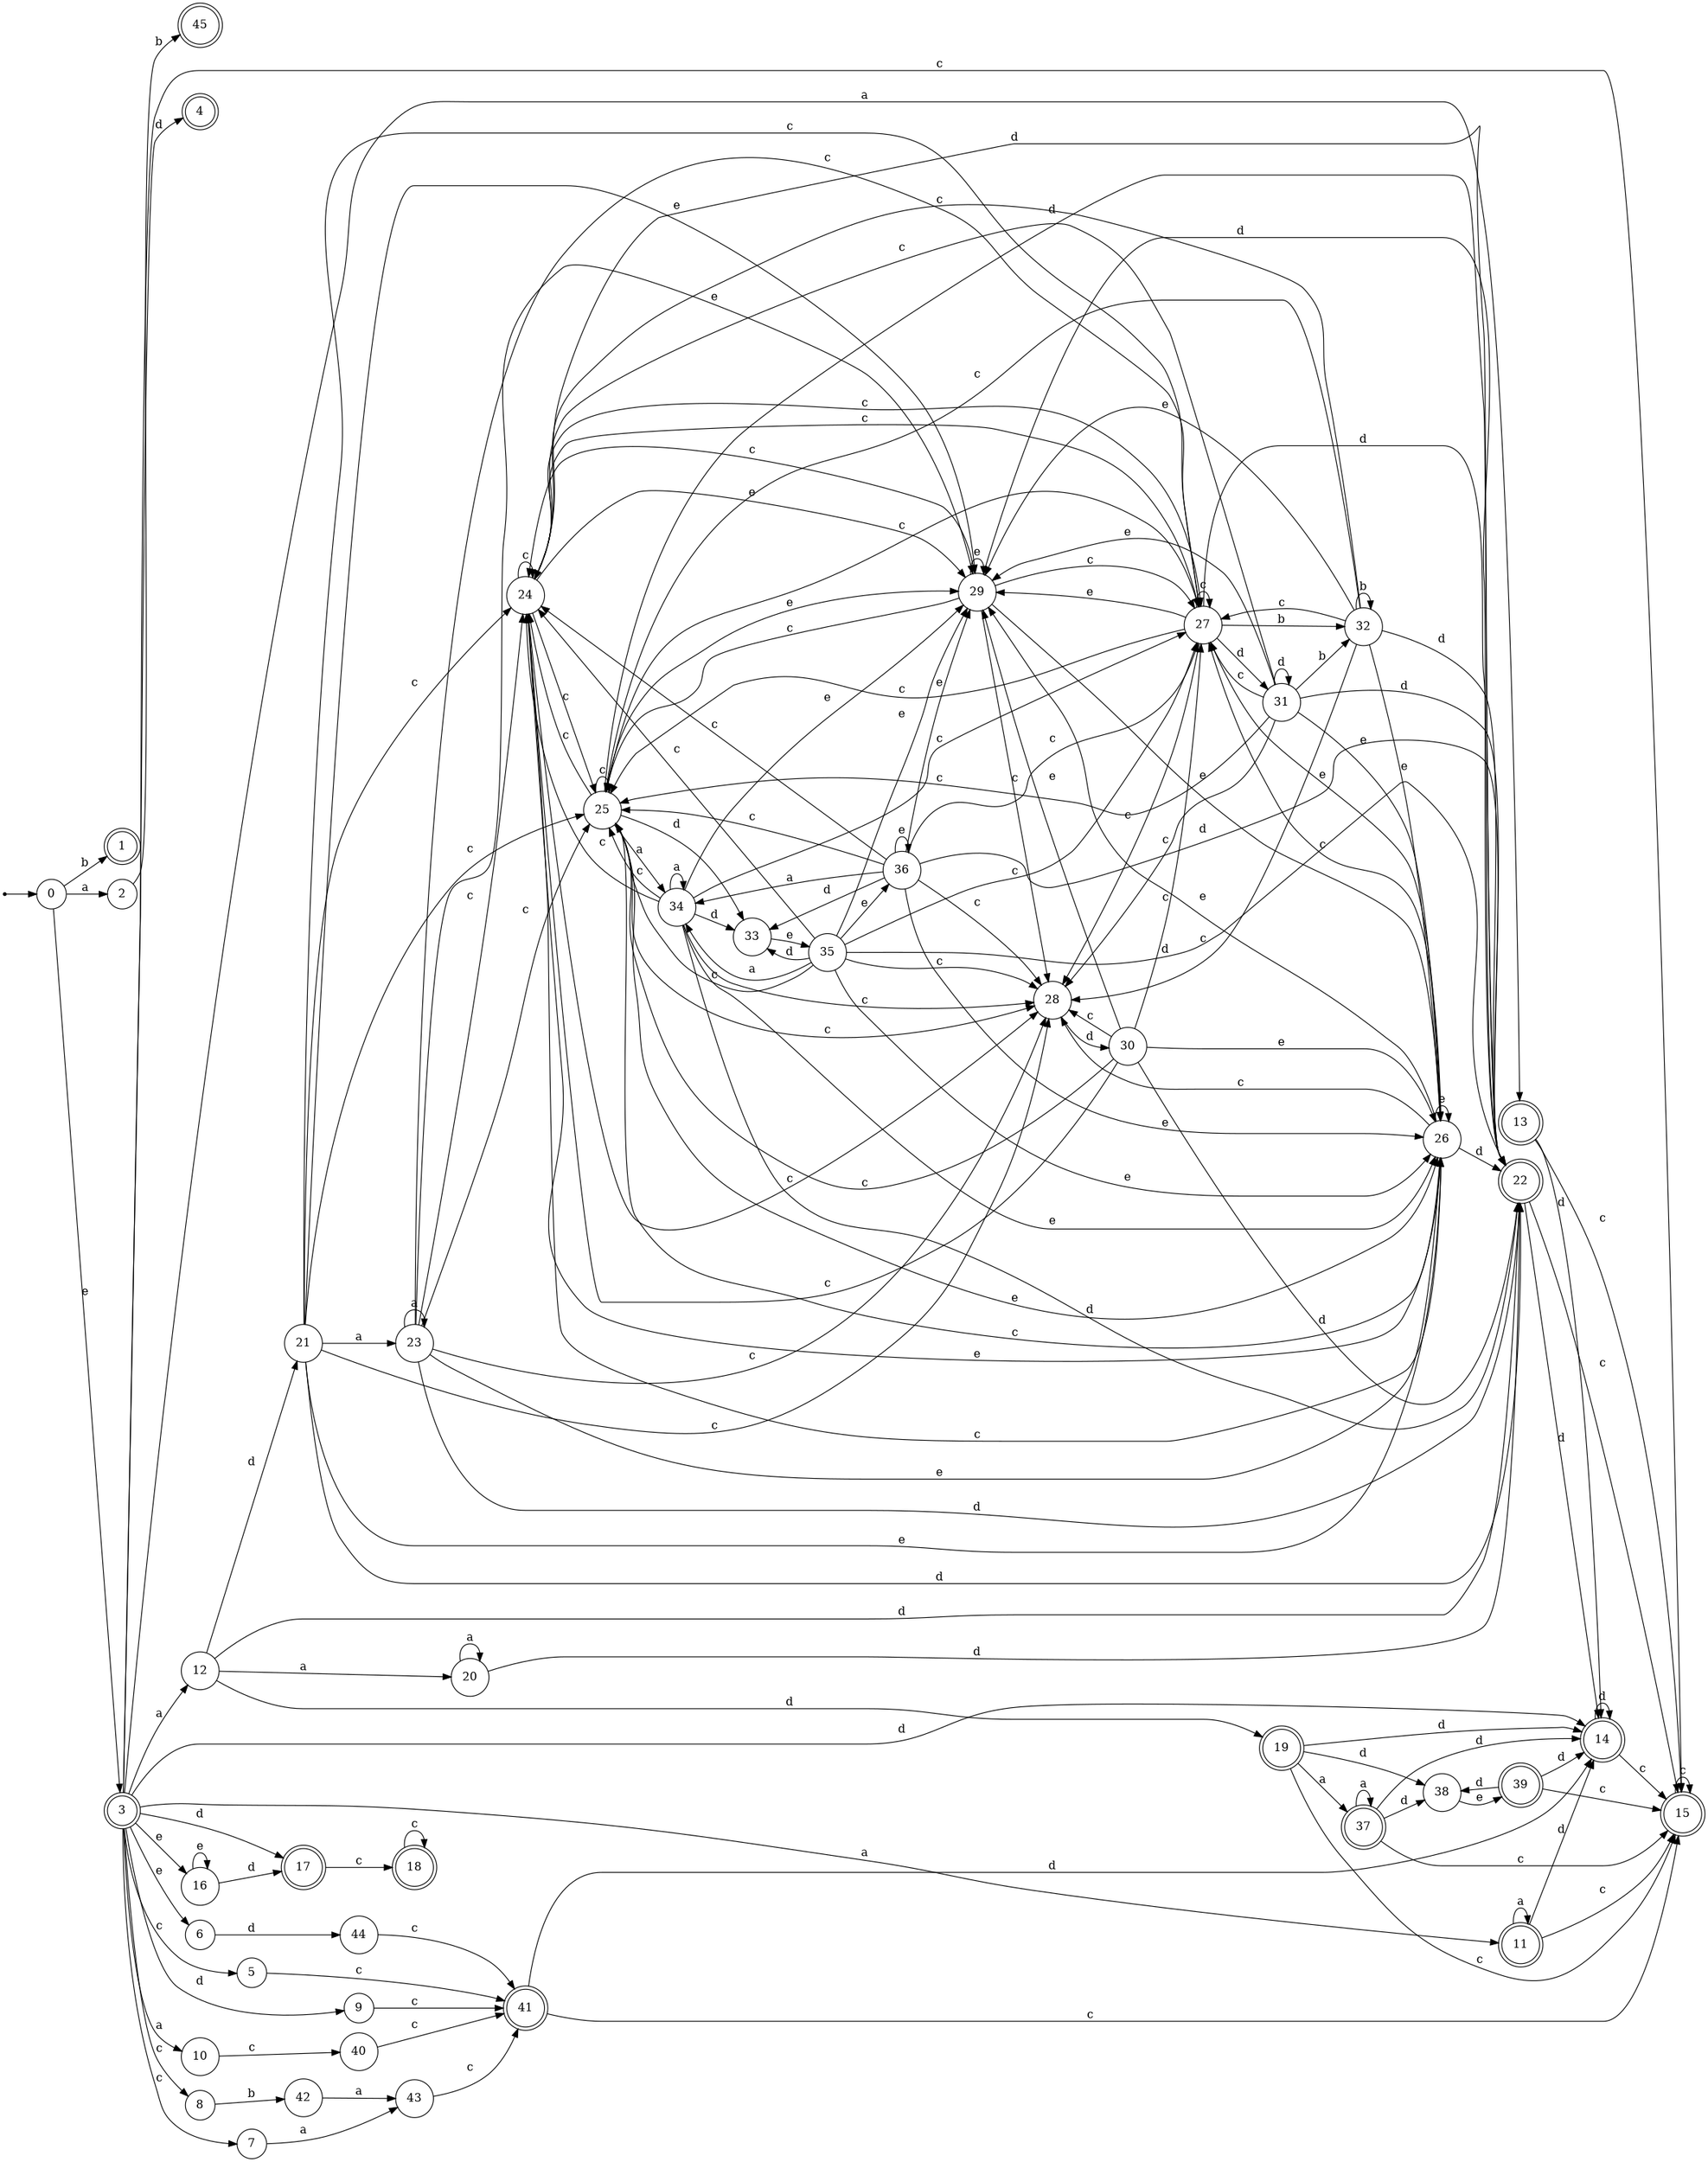 digraph finite_state_machine {
rankdir=LR;
size="20,20";
node [shape = point]; "dummy0"
node [shape = circle]; "0";
"dummy0" -> "0";
node [shape = doublecircle]; "1";node [shape = circle]; "2";
node [shape = doublecircle]; "3";node [shape = doublecircle]; "4";node [shape = circle]; "5";
node [shape = circle]; "6";
node [shape = circle]; "7";
node [shape = circle]; "8";
node [shape = circle]; "9";
node [shape = circle]; "10";
node [shape = doublecircle]; "11";node [shape = circle]; "12";
node [shape = doublecircle]; "13";node [shape = doublecircle]; "14";node [shape = doublecircle]; "15";node [shape = circle]; "16";
node [shape = doublecircle]; "17";node [shape = doublecircle]; "18";node [shape = doublecircle]; "19";node [shape = circle]; "20";
node [shape = circle]; "21";
node [shape = doublecircle]; "22";node [shape = circle]; "23";
node [shape = circle]; "24";
node [shape = circle]; "25";
node [shape = circle]; "26";
node [shape = circle]; "27";
node [shape = circle]; "28";
node [shape = circle]; "29";
node [shape = circle]; "30";
node [shape = circle]; "31";
node [shape = circle]; "32";
node [shape = circle]; "33";
node [shape = circle]; "34";
node [shape = circle]; "35";
node [shape = circle]; "36";
node [shape = doublecircle]; "37";node [shape = circle]; "38";
node [shape = doublecircle]; "39";node [shape = circle]; "40";
node [shape = doublecircle]; "41";node [shape = circle]; "42";
node [shape = circle]; "43";
node [shape = circle]; "44";
node [shape = doublecircle]; "45";"0" -> "1" [label = "b"];
 "0" -> "2" [label = "a"];
 "0" -> "3" [label = "e"];
 "3" -> "9" [label = "d"];
 "3" -> "4" [label = "d"];
 "3" -> "14" [label = "d"];
 "3" -> "17" [label = "d"];
 "3" -> "8" [label = "c"];
 "3" -> "15" [label = "c"];
 "3" -> "5" [label = "c"];
 "3" -> "7" [label = "c"];
 "3" -> "16" [label = "e"];
 "3" -> "6" [label = "e"];
 "3" -> "10" [label = "a"];
 "3" -> "11" [label = "a"];
 "3" -> "12" [label = "a"];
 "3" -> "13" [label = "a"];
 "17" -> "18" [label = "c"];
 "18" -> "18" [label = "c"];
 "16" -> "16" [label = "e"];
 "16" -> "17" [label = "d"];
 "15" -> "15" [label = "c"];
 "14" -> "14" [label = "d"];
 "14" -> "15" [label = "c"];
 "13" -> "14" [label = "d"];
 "13" -> "15" [label = "c"];
 "12" -> "19" [label = "d"];
 "12" -> "21" [label = "d"];
 "12" -> "22" [label = "d"];
 "12" -> "20" [label = "a"];
 "22" -> "14" [label = "d"];
 "22" -> "15" [label = "c"];
 "21" -> "23" [label = "a"];
 "21" -> "24" [label = "c"];
 "21" -> "25" [label = "c"];
 "21" -> "27" [label = "c"];
 "21" -> "28" [label = "c"];
 "21" -> "26" [label = "e"];
 "21" -> "29" [label = "e"];
 "21" -> "22" [label = "d"];
 "29" -> "26" [label = "e"];
 "29" -> "29" [label = "e"];
 "29" -> "24" [label = "c"];
 "29" -> "25" [label = "c"];
 "29" -> "27" [label = "c"];
 "29" -> "28" [label = "c"];
 "29" -> "22" [label = "d"];
 "28" -> "30" [label = "d"];
 "30" -> "24" [label = "c"];
 "30" -> "25" [label = "c"];
 "30" -> "27" [label = "c"];
 "30" -> "28" [label = "c"];
 "30" -> "26" [label = "e"];
 "30" -> "29" [label = "e"];
 "30" -> "22" [label = "d"];
 "27" -> "24" [label = "c"];
 "27" -> "25" [label = "c"];
 "27" -> "27" [label = "c"];
 "27" -> "28" [label = "c"];
 "27" -> "22" [label = "d"];
 "27" -> "31" [label = "d"];
 "27" -> "32" [label = "b"];
 "27" -> "26" [label = "e"];
 "27" -> "29" [label = "e"];
 "32" -> "32" [label = "b"];
 "32" -> "24" [label = "c"];
 "32" -> "25" [label = "c"];
 "32" -> "27" [label = "c"];
 "32" -> "28" [label = "c"];
 "32" -> "26" [label = "e"];
 "32" -> "29" [label = "e"];
 "32" -> "22" [label = "d"];
 "31" -> "22" [label = "d"];
 "31" -> "31" [label = "d"];
 "31" -> "24" [label = "c"];
 "31" -> "25" [label = "c"];
 "31" -> "27" [label = "c"];
 "31" -> "28" [label = "c"];
 "31" -> "32" [label = "b"];
 "31" -> "26" [label = "e"];
 "31" -> "29" [label = "e"];
 "26" -> "26" [label = "e"];
 "26" -> "29" [label = "e"];
 "26" -> "24" [label = "c"];
 "26" -> "25" [label = "c"];
 "26" -> "27" [label = "c"];
 "26" -> "28" [label = "c"];
 "26" -> "22" [label = "d"];
 "25" -> "24" [label = "c"];
 "25" -> "25" [label = "c"];
 "25" -> "27" [label = "c"];
 "25" -> "28" [label = "c"];
 "25" -> "33" [label = "d"];
 "25" -> "22" [label = "d"];
 "25" -> "34" [label = "a"];
 "25" -> "26" [label = "e"];
 "25" -> "29" [label = "e"];
 "34" -> "34" [label = "a"];
 "34" -> "33" [label = "d"];
 "34" -> "22" [label = "d"];
 "34" -> "24" [label = "c"];
 "34" -> "25" [label = "c"];
 "34" -> "27" [label = "c"];
 "34" -> "28" [label = "c"];
 "34" -> "26" [label = "e"];
 "34" -> "29" [label = "e"];
 "33" -> "35" [label = "e"];
 "35" -> "33" [label = "d"];
 "35" -> "22" [label = "d"];
 "35" -> "26" [label = "e"];
 "35" -> "36" [label = "e"];
 "35" -> "29" [label = "e"];
 "35" -> "34" [label = "a"];
 "35" -> "24" [label = "c"];
 "35" -> "25" [label = "c"];
 "35" -> "27" [label = "c"];
 "35" -> "28" [label = "c"];
 "36" -> "26" [label = "e"];
 "36" -> "36" [label = "e"];
 "36" -> "29" [label = "e"];
 "36" -> "33" [label = "d"];
 "36" -> "22" [label = "d"];
 "36" -> "34" [label = "a"];
 "36" -> "24" [label = "c"];
 "36" -> "25" [label = "c"];
 "36" -> "27" [label = "c"];
 "36" -> "28" [label = "c"];
 "24" -> "24" [label = "c"];
 "24" -> "25" [label = "c"];
 "24" -> "27" [label = "c"];
 "24" -> "28" [label = "c"];
 "24" -> "26" [label = "e"];
 "24" -> "29" [label = "e"];
 "24" -> "22" [label = "d"];
 "23" -> "23" [label = "a"];
 "23" -> "24" [label = "c"];
 "23" -> "25" [label = "c"];
 "23" -> "27" [label = "c"];
 "23" -> "28" [label = "c"];
 "23" -> "26" [label = "e"];
 "23" -> "29" [label = "e"];
 "23" -> "22" [label = "d"];
 "20" -> "20" [label = "a"];
 "20" -> "22" [label = "d"];
 "19" -> "37" [label = "a"];
 "19" -> "38" [label = "d"];
 "19" -> "14" [label = "d"];
 "19" -> "15" [label = "c"];
 "38" -> "39" [label = "e"];
 "39" -> "38" [label = "d"];
 "39" -> "14" [label = "d"];
 "39" -> "15" [label = "c"];
 "37" -> "37" [label = "a"];
 "37" -> "38" [label = "d"];
 "37" -> "14" [label = "d"];
 "37" -> "15" [label = "c"];
 "11" -> "11" [label = "a"];
 "11" -> "14" [label = "d"];
 "11" -> "15" [label = "c"];
 "10" -> "40" [label = "c"];
 "40" -> "41" [label = "c"];
 "41" -> "14" [label = "d"];
 "41" -> "15" [label = "c"];
 "9" -> "41" [label = "c"];
 "8" -> "42" [label = "b"];
 "42" -> "43" [label = "a"];
 "43" -> "41" [label = "c"];
 "7" -> "43" [label = "a"];
 "6" -> "44" [label = "d"];
 "44" -> "41" [label = "c"];
 "5" -> "41" [label = "c"];
 "2" -> "45" [label = "b"];
 }

